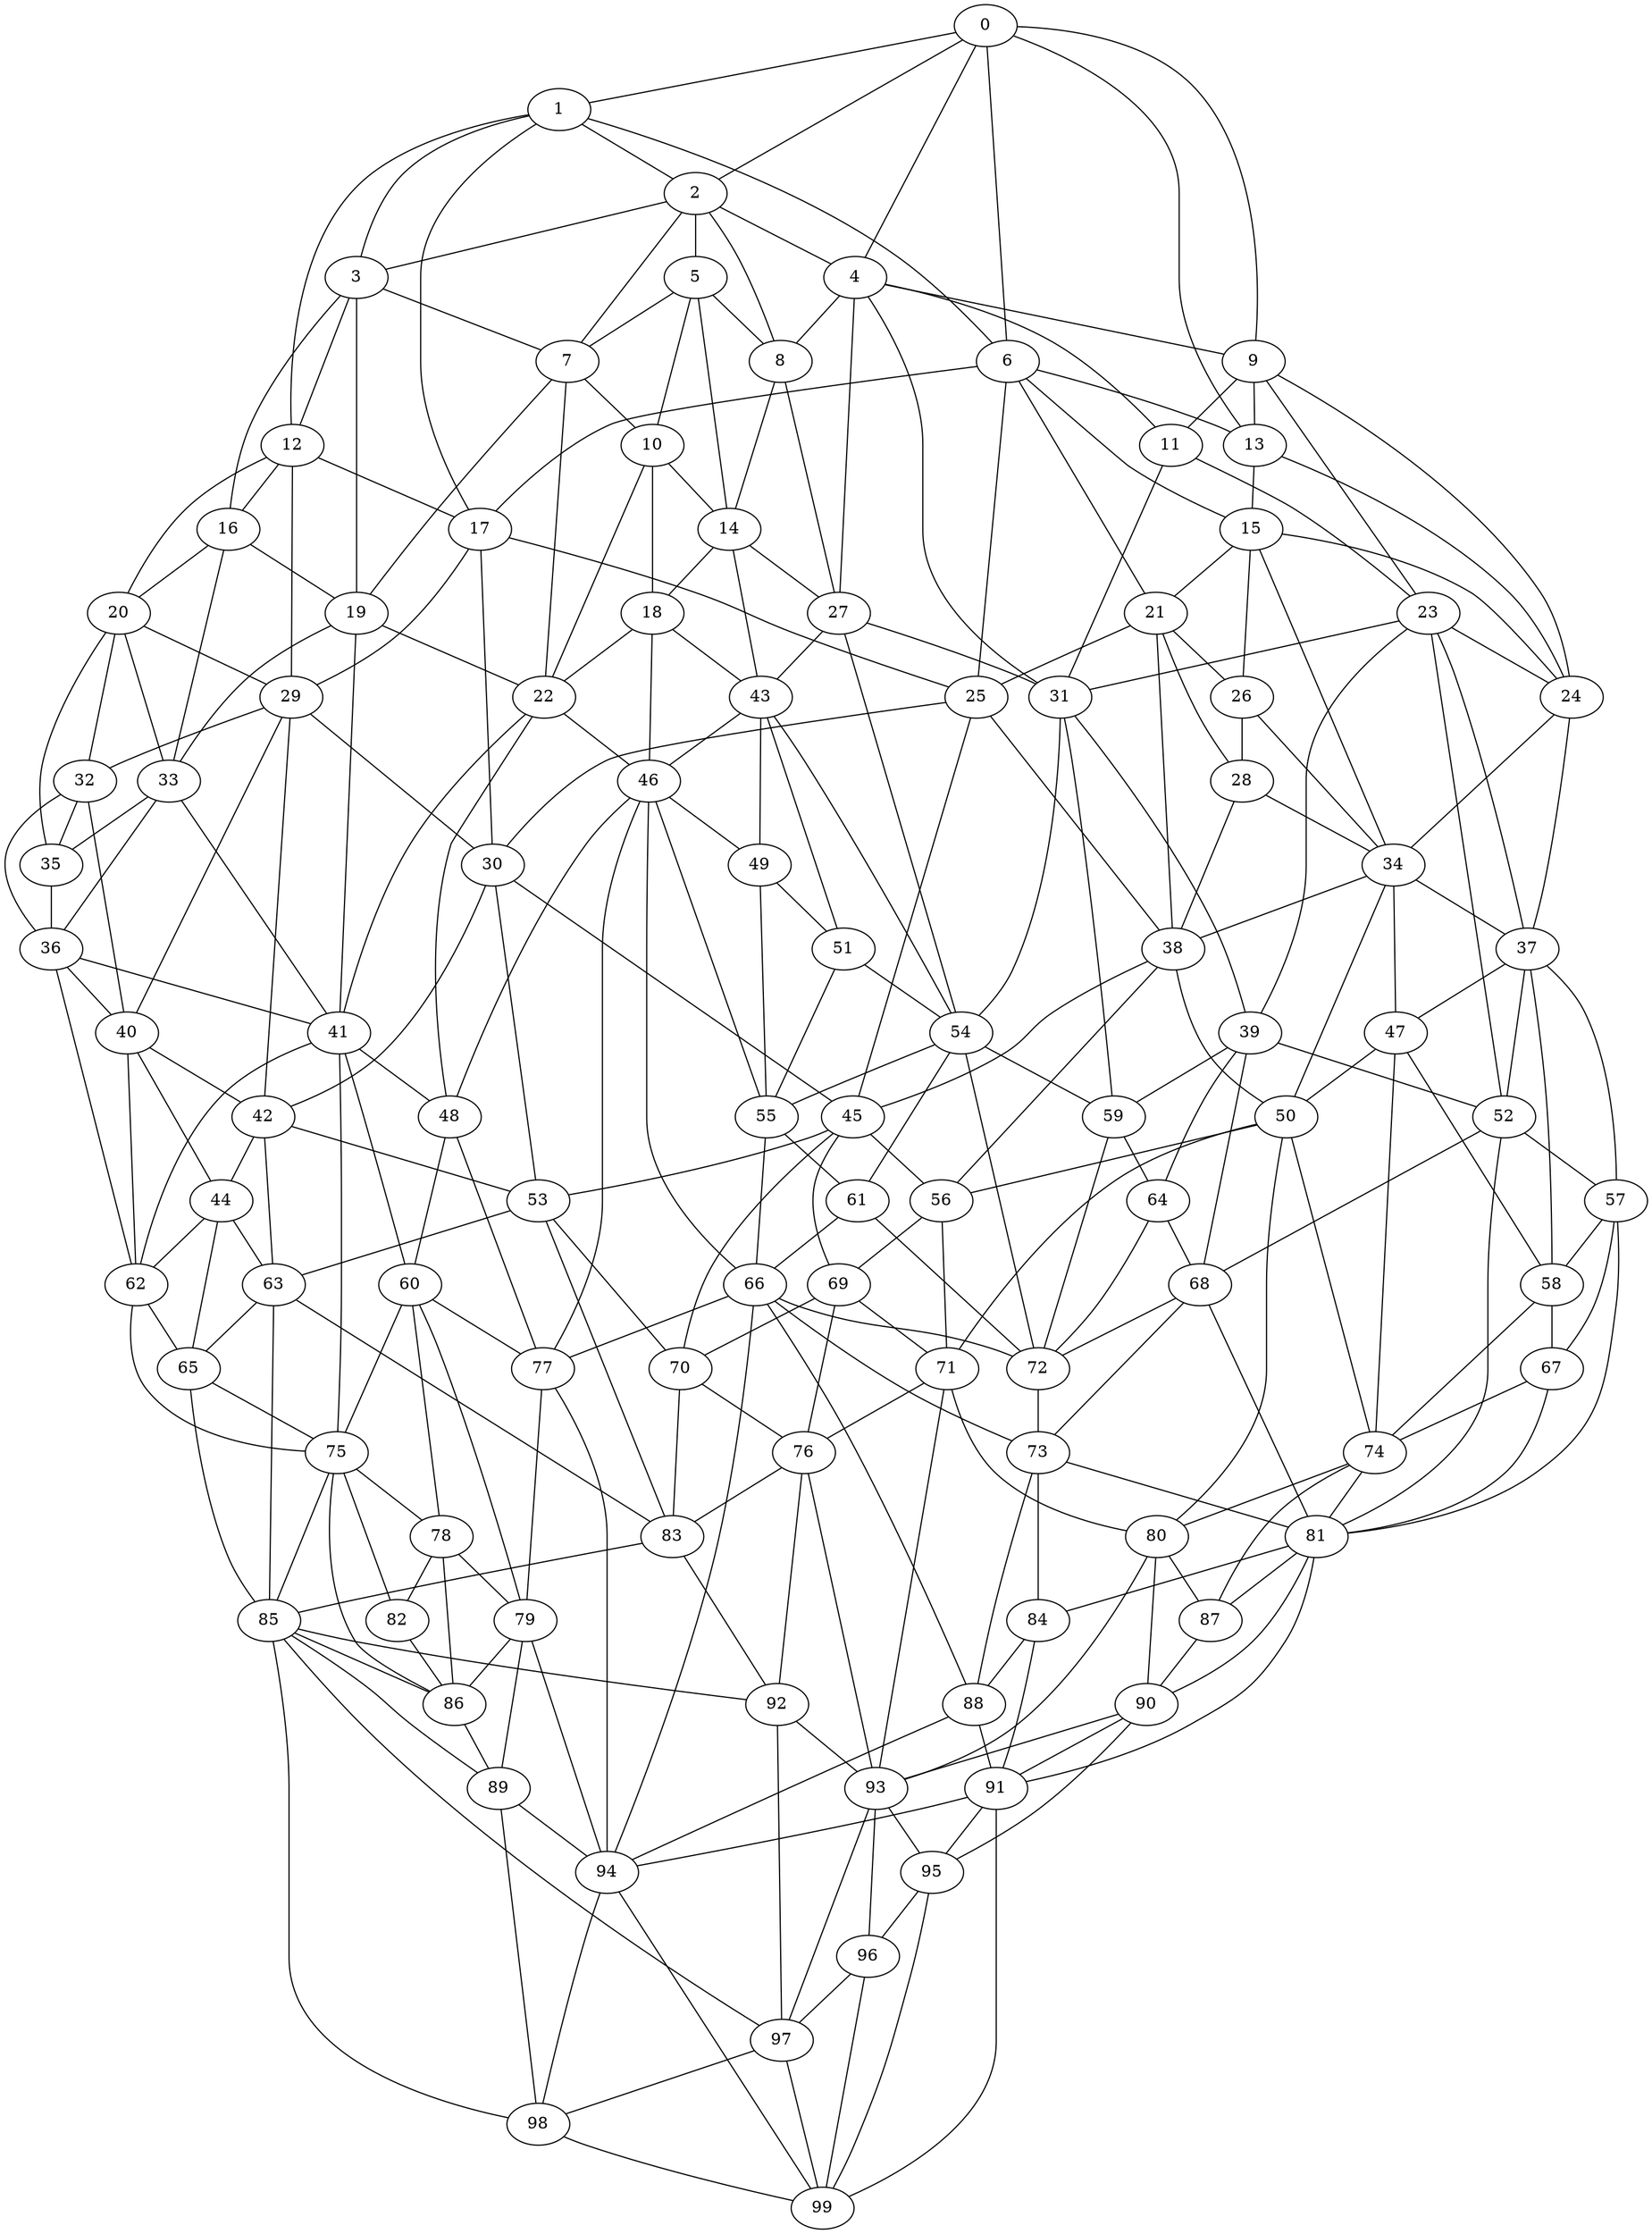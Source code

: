 graph g {0;1;2;3;4;5;6;7;8;9;10;11;12;13;14;15;16;17;18;19;20;21;22;23;24;25;26;27;28;29;30;31;32;33;34;35;36;37;38;39;40;41;42;43;44;45;46;47;48;49;50;51;52;53;54;55;56;57;58;59;60;61;62;63;64;65;66;67;68;69;70;71;72;73;74;75;76;77;78;79;80;81;82;83;84;85;86;87;88;89;90;91;92;93;94;95;96;97;98;99;0 -- 1;0 -- 2;0 -- 4;0 -- 6;0 -- 9;0 -- 13;1 -- 2;1 -- 3;1 -- 6;1 -- 12;1 -- 17;2 -- 3;2 -- 4;2 -- 5;2 -- 7;2 -- 8;3 -- 7;3 -- 12;3 -- 16;3 -- 19;4 -- 8;4 -- 9;4 -- 11;4 -- 27;4 -- 31;5 -- 7;5 -- 8;5 -- 10;5 -- 14;6 -- 13;6 -- 15;6 -- 17;6 -- 21;6 -- 25;7 -- 10;7 -- 19;7 -- 22;8 -- 14;8 -- 27;9 -- 11;9 -- 13;9 -- 23;9 -- 24;10 -- 14;10 -- 18;10 -- 22;11 -- 23;11 -- 31;12 -- 16;12 -- 17;12 -- 20;12 -- 29;13 -- 15;13 -- 24;14 -- 18;14 -- 27;14 -- 43;15 -- 21;15 -- 24;15 -- 26;15 -- 34;16 -- 19;16 -- 20;16 -- 33;17 -- 25;17 -- 29;17 -- 30;18 -- 22;18 -- 43;18 -- 46;19 -- 22;19 -- 33;19 -- 41;20 -- 29;20 -- 32;20 -- 33;20 -- 35;21 -- 25;21 -- 26;21 -- 28;21 -- 38;22 -- 41;22 -- 46;22 -- 48;23 -- 24;23 -- 31;23 -- 37;23 -- 39;23 -- 52;24 -- 34;24 -- 37;25 -- 30;25 -- 38;25 -- 45;26 -- 28;26 -- 34;27 -- 31;27 -- 43;27 -- 54;28 -- 34;28 -- 38;29 -- 30;29 -- 32;29 -- 40;29 -- 42;30 -- 42;30 -- 45;30 -- 53;31 -- 39;31 -- 54;31 -- 59;32 -- 35;32 -- 36;32 -- 40;33 -- 35;33 -- 36;33 -- 41;34 -- 37;34 -- 38;34 -- 47;34 -- 50;35 -- 36;36 -- 40;36 -- 41;36 -- 62;37 -- 47;37 -- 52;37 -- 57;37 -- 58;38 -- 45;38 -- 50;38 -- 56;39 -- 52;39 -- 59;39 -- 64;39 -- 68;40 -- 42;40 -- 44;40 -- 62;41 -- 48;41 -- 60;41 -- 62;41 -- 75;42 -- 44;42 -- 53;42 -- 63;43 -- 46;43 -- 49;43 -- 51;43 -- 54;44 -- 62;44 -- 63;44 -- 65;45 -- 53;45 -- 56;45 -- 69;45 -- 70;46 -- 48;46 -- 49;46 -- 55;46 -- 66;46 -- 77;47 -- 50;47 -- 58;47 -- 74;48 -- 60;48 -- 77;49 -- 51;49 -- 55;50 -- 56;50 -- 71;50 -- 74;50 -- 80;51 -- 54;51 -- 55;52 -- 57;52 -- 68;52 -- 81;53 -- 63;53 -- 70;53 -- 83;54 -- 55;54 -- 59;54 -- 61;54 -- 72;55 -- 61;55 -- 66;56 -- 69;56 -- 71;57 -- 58;57 -- 67;57 -- 81;58 -- 67;58 -- 74;59 -- 64;59 -- 72;60 -- 75;60 -- 77;60 -- 78;60 -- 79;61 -- 66;61 -- 72;62 -- 65;62 -- 75;63 -- 65;63 -- 83;63 -- 85;64 -- 68;64 -- 72;65 -- 75;65 -- 85;66 -- 72;66 -- 73;66 -- 77;66 -- 88;66 -- 94;67 -- 74;67 -- 81;68 -- 72;68 -- 73;68 -- 81;69 -- 70;69 -- 71;69 -- 76;70 -- 76;70 -- 83;71 -- 76;71 -- 80;71 -- 93;72 -- 73;73 -- 81;73 -- 84;73 -- 88;74 -- 80;74 -- 81;74 -- 87;75 -- 78;75 -- 82;75 -- 85;75 -- 86;76 -- 83;76 -- 92;76 -- 93;77 -- 79;77 -- 94;78 -- 79;78 -- 82;78 -- 86;79 -- 86;79 -- 89;79 -- 94;80 -- 87;80 -- 90;80 -- 93;81 -- 84;81 -- 87;81 -- 90;81 -- 91;82 -- 86;83 -- 85;83 -- 92;84 -- 88;84 -- 91;85 -- 86;85 -- 89;85 -- 92;85 -- 97;85 -- 98;86 -- 89;87 -- 90;88 -- 91;88 -- 94;89 -- 94;89 -- 98;90 -- 91;90 -- 93;90 -- 95;91 -- 94;91 -- 95;91 -- 99;92 -- 93;92 -- 97;93 -- 95;93 -- 96;93 -- 97;94 -- 98;94 -- 99;95 -- 96;95 -- 99;96 -- 97;96 -- 99;97 -- 98;97 -- 99;98 -- 99;}